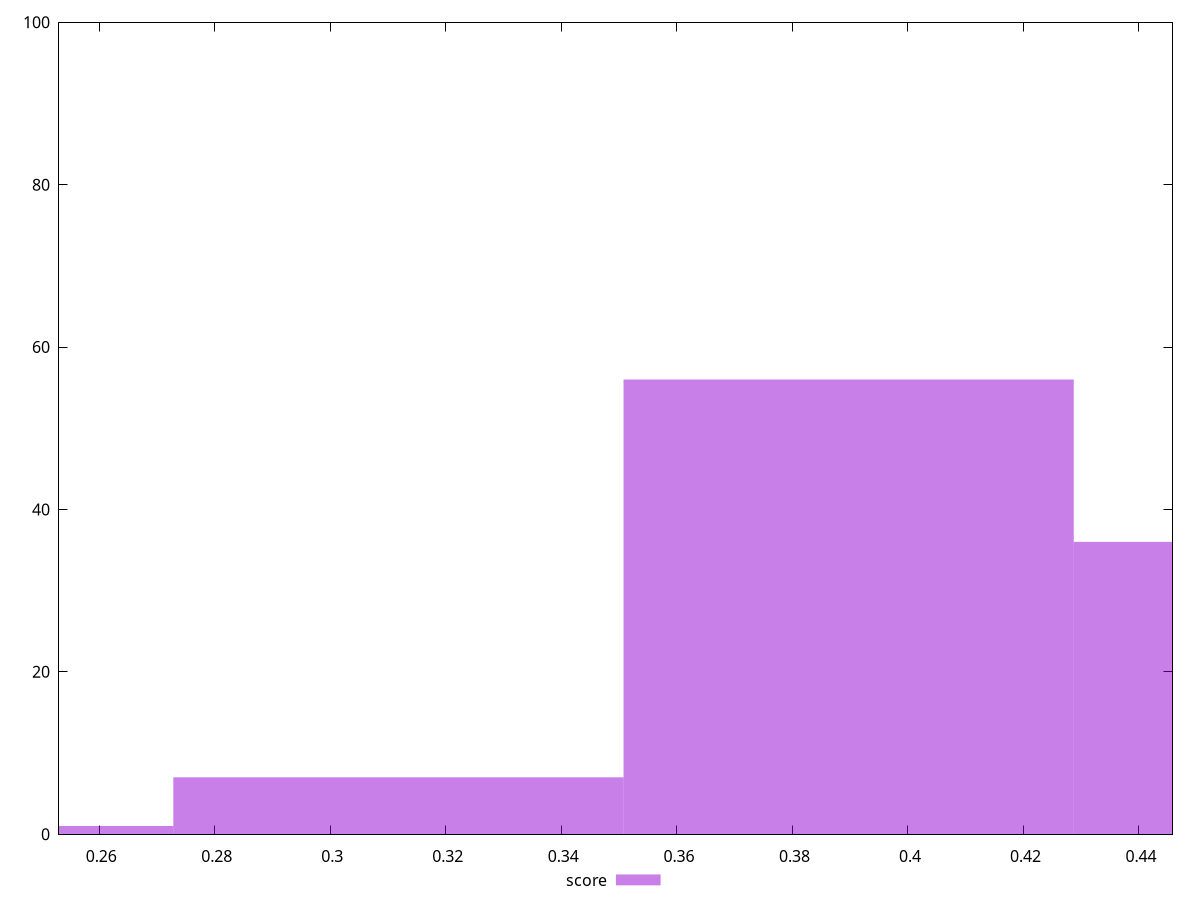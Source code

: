 reset

$score <<EOF
0.38973949767079863 56
0.3117915981366389 7
0.4676873972049584 36
0.2338436986024792 1
EOF

set key outside below
set boxwidth 0.07794789953415973
set xrange [0.25302431296883876:0.4458095268025572]
set yrange [0:100]
set trange [0:100]
set style fill transparent solid 0.5 noborder
set terminal svg size 640, 490 enhanced background rgb 'white'
set output "report_00007_2020-12-11T15:55:29.892Z/max-potential-fid/samples/pages+cached/score/histogram.svg"

plot $score title "score" with boxes

reset
